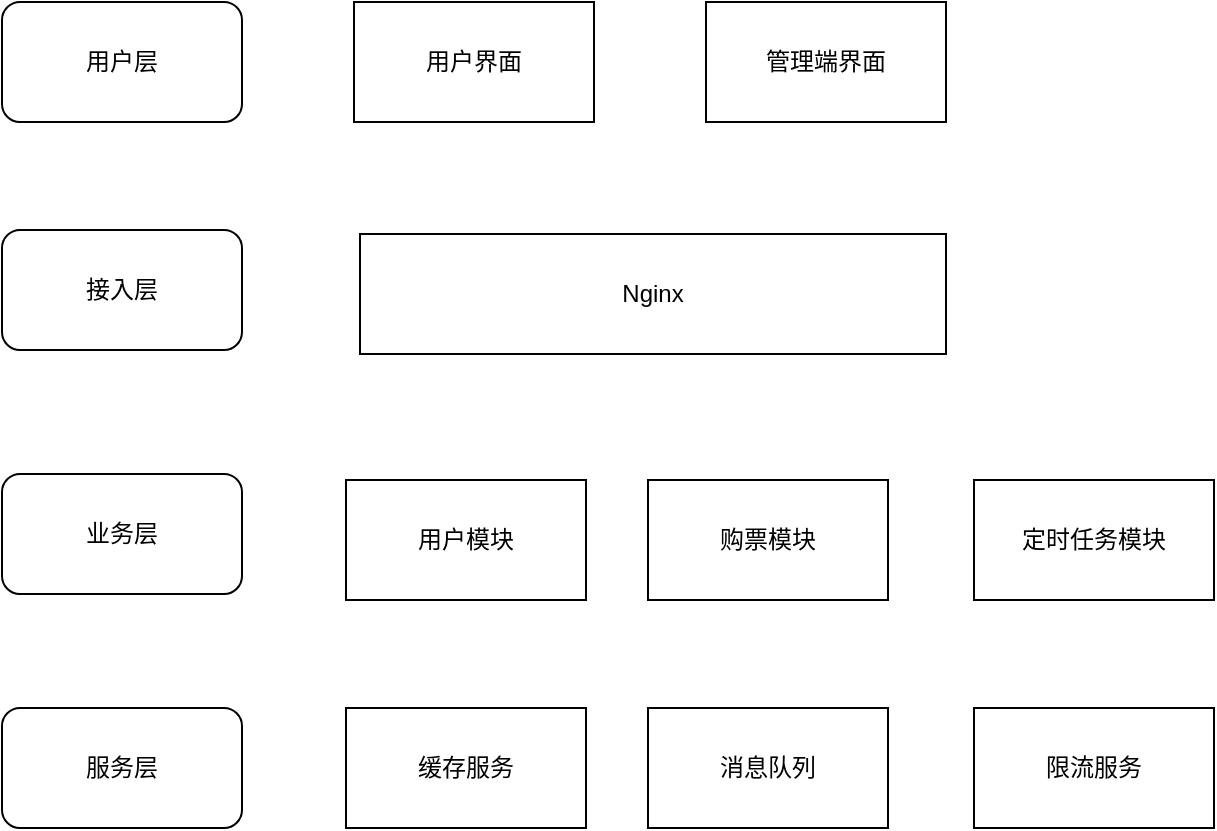 <mxfile version="24.4.4" type="github">
  <diagram name="第 1 页" id="unWTo74ltifnSqvRPOdm">
    <mxGraphModel dx="1195" dy="650" grid="0" gridSize="10" guides="1" tooltips="1" connect="1" arrows="1" fold="1" page="1" pageScale="1" pageWidth="3300" pageHeight="4681" math="0" shadow="0">
      <root>
        <mxCell id="0" />
        <mxCell id="1" parent="0" />
        <mxCell id="7Db4vMftl8oDxzoPU8jv-1" value="用户层" style="rounded=1;whiteSpace=wrap;html=1;" vertex="1" parent="1">
          <mxGeometry x="1222" y="1024" width="120" height="60" as="geometry" />
        </mxCell>
        <mxCell id="7Db4vMftl8oDxzoPU8jv-2" value="用户界面" style="rounded=0;whiteSpace=wrap;html=1;" vertex="1" parent="1">
          <mxGeometry x="1398" y="1024" width="120" height="60" as="geometry" />
        </mxCell>
        <mxCell id="7Db4vMftl8oDxzoPU8jv-3" value="管理端界面" style="rounded=0;whiteSpace=wrap;html=1;" vertex="1" parent="1">
          <mxGeometry x="1574" y="1024" width="120" height="60" as="geometry" />
        </mxCell>
        <mxCell id="7Db4vMftl8oDxzoPU8jv-5" value="接入层" style="rounded=1;whiteSpace=wrap;html=1;" vertex="1" parent="1">
          <mxGeometry x="1222" y="1138" width="120" height="60" as="geometry" />
        </mxCell>
        <mxCell id="7Db4vMftl8oDxzoPU8jv-6" value="Nginx" style="rounded=0;whiteSpace=wrap;html=1;" vertex="1" parent="1">
          <mxGeometry x="1401" y="1140" width="293" height="60" as="geometry" />
        </mxCell>
        <mxCell id="7Db4vMftl8oDxzoPU8jv-7" value="业务层" style="rounded=1;whiteSpace=wrap;html=1;" vertex="1" parent="1">
          <mxGeometry x="1222" y="1260" width="120" height="60" as="geometry" />
        </mxCell>
        <mxCell id="7Db4vMftl8oDxzoPU8jv-8" value="用户模块" style="rounded=0;whiteSpace=wrap;html=1;" vertex="1" parent="1">
          <mxGeometry x="1394" y="1263" width="120" height="60" as="geometry" />
        </mxCell>
        <mxCell id="7Db4vMftl8oDxzoPU8jv-9" value="购票模块" style="rounded=0;whiteSpace=wrap;html=1;" vertex="1" parent="1">
          <mxGeometry x="1545" y="1263" width="120" height="60" as="geometry" />
        </mxCell>
        <mxCell id="7Db4vMftl8oDxzoPU8jv-10" value="定时任务模块" style="rounded=0;whiteSpace=wrap;html=1;" vertex="1" parent="1">
          <mxGeometry x="1708" y="1263" width="120" height="60" as="geometry" />
        </mxCell>
        <mxCell id="7Db4vMftl8oDxzoPU8jv-11" value="服务层" style="rounded=1;whiteSpace=wrap;html=1;" vertex="1" parent="1">
          <mxGeometry x="1222" y="1377" width="120" height="60" as="geometry" />
        </mxCell>
        <mxCell id="7Db4vMftl8oDxzoPU8jv-12" value="缓存服务" style="rounded=0;whiteSpace=wrap;html=1;" vertex="1" parent="1">
          <mxGeometry x="1394" y="1377" width="120" height="60" as="geometry" />
        </mxCell>
        <mxCell id="7Db4vMftl8oDxzoPU8jv-13" value="消息队列" style="rounded=0;whiteSpace=wrap;html=1;" vertex="1" parent="1">
          <mxGeometry x="1545" y="1377" width="120" height="60" as="geometry" />
        </mxCell>
        <mxCell id="7Db4vMftl8oDxzoPU8jv-14" value="限流服务" style="rounded=0;whiteSpace=wrap;html=1;" vertex="1" parent="1">
          <mxGeometry x="1708" y="1377" width="120" height="60" as="geometry" />
        </mxCell>
      </root>
    </mxGraphModel>
  </diagram>
</mxfile>

